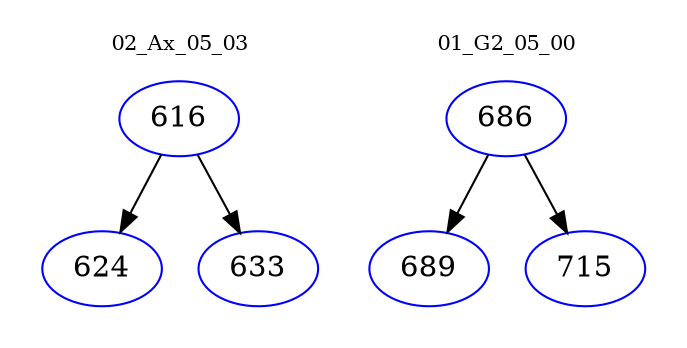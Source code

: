 digraph{
subgraph cluster_0 {
color = white
label = "02_Ax_05_03";
fontsize=10;
T0_616 [label="616", color="blue"]
T0_616 -> T0_624 [color="black"]
T0_624 [label="624", color="blue"]
T0_616 -> T0_633 [color="black"]
T0_633 [label="633", color="blue"]
}
subgraph cluster_1 {
color = white
label = "01_G2_05_00";
fontsize=10;
T1_686 [label="686", color="blue"]
T1_686 -> T1_689 [color="black"]
T1_689 [label="689", color="blue"]
T1_686 -> T1_715 [color="black"]
T1_715 [label="715", color="blue"]
}
}
